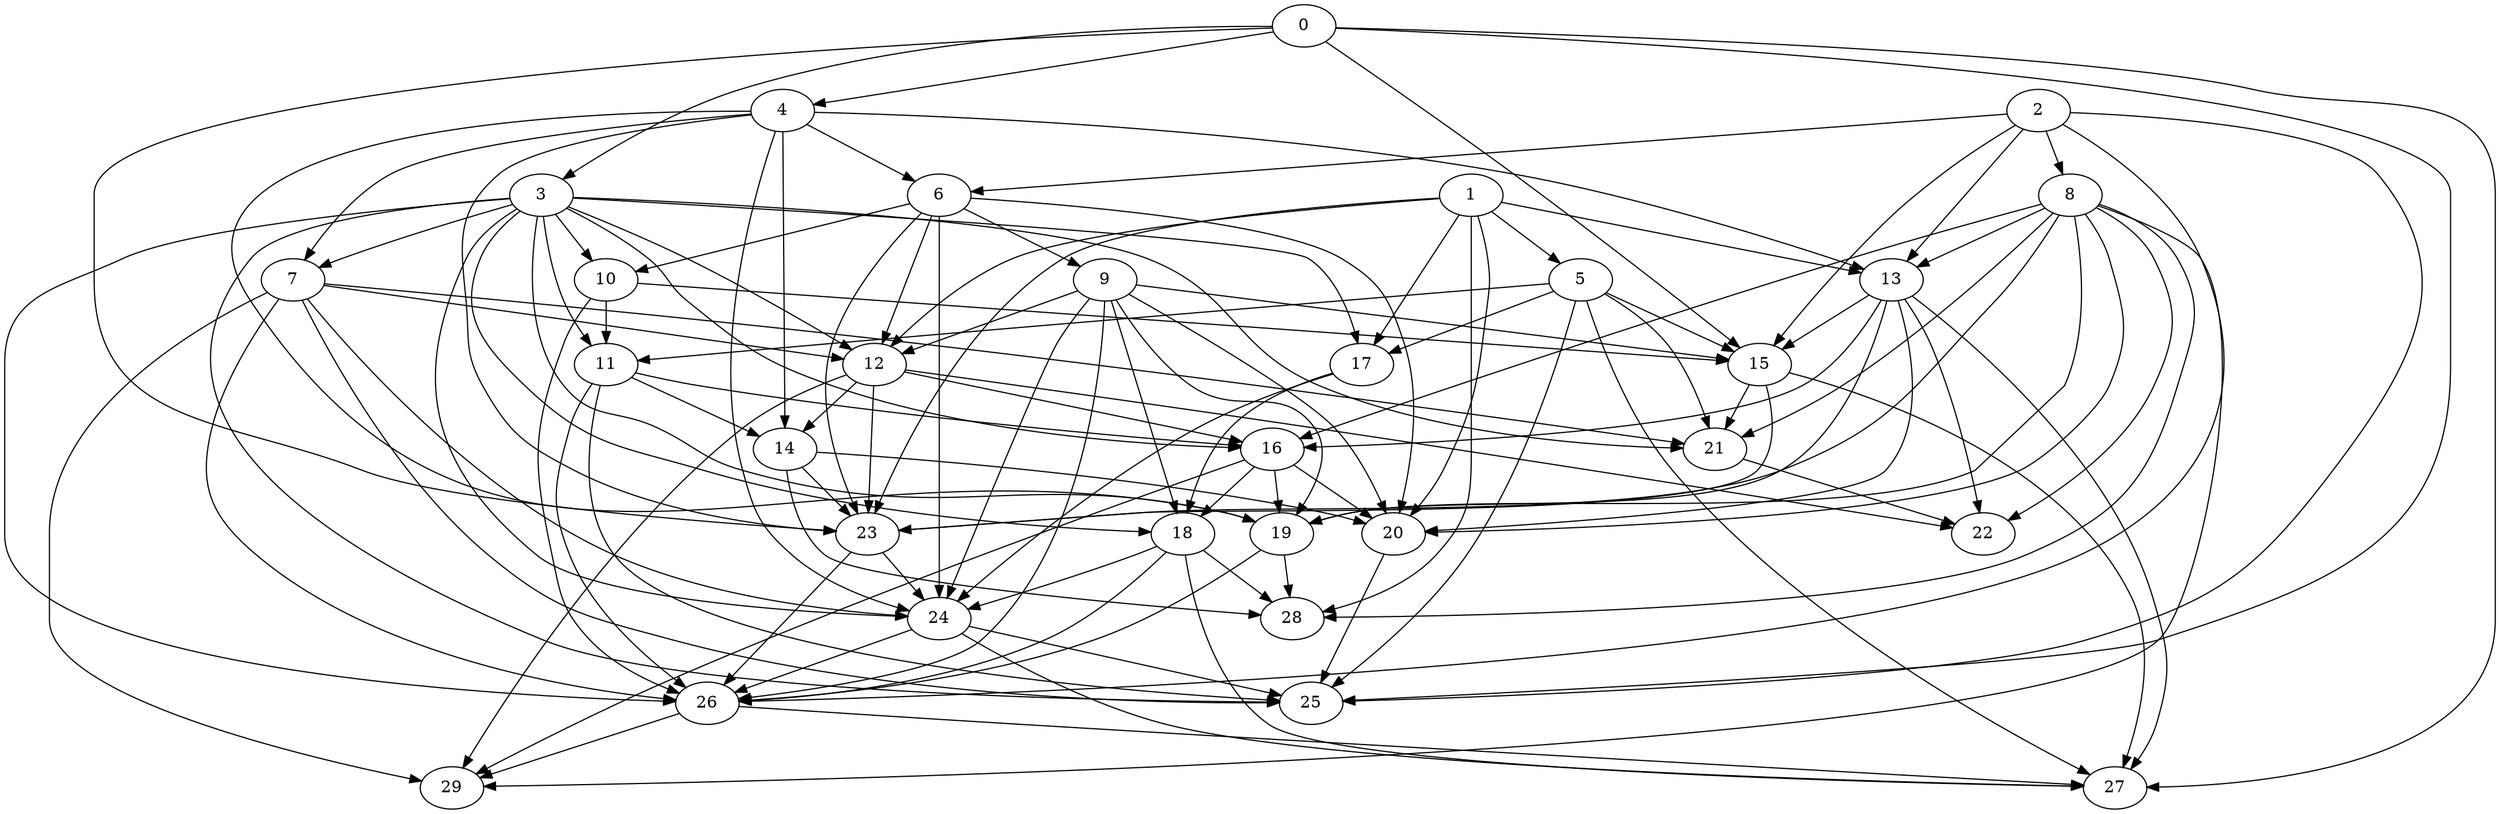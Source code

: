 digraph "Random_Nodes_30_Density_3.90_CCR_0.10_WeightType_Random" {
	graph ["Duplicate states"=0,
		GraphType=Random,
		"Max states in OPEN"=0,
		Modes="120000ms; topo-ordered tasks, ; Pruning: task equivalence, fixed order ready list, ; F-value: ; Optimisation: best schedule length (\
SL) optimisation on equal, ",
		NumberOfTasks=30,
		"Pruned using list schedule length"=37226478,
		"States removed from OPEN"=0,
		TargetSystem="Homogeneous-2",
		"Time to schedule (ms)"=31798,
		"Total idle time"=0,
		"Total schedule length"=3540,
		"Total sequential time"=7041,
		"Total states created"=82284995
	];
	0	["Finish time"=175,
		Processor=0,
		"Start time"=0,
		Weight=175];
	4	["Finish time"=438,
		Processor=1,
		"Start time"=219,
		Weight=219];
	0 -> 4	[Weight=9];
	3	["Finish time"=394,
		Processor=0,
		"Start time"=175,
		Weight=219];
	0 -> 3	[Weight=3];
	15	["Finish time"=2142,
		Processor=0,
		"Start time"=1967,
		Weight=175];
	0 -> 15	[Weight=7];
	23	["Finish time"=2317,
		Processor=0,
		"Start time"=2142,
		Weight=175];
	0 -> 23	[Weight=2];
	27	["Finish time"=3540,
		Processor=0,
		"Start time"=3103,
		Weight=437];
	0 -> 27	[Weight=5];
	25	["Finish time"=3501,
		Processor=1,
		"Start time"=3326,
		Weight=175];
	0 -> 25	[Weight=7];
	2	["Finish time"=700,
		Processor=0,
		"Start time"=394,
		Weight=306];
	8	["Finish time"=1707,
		Processor=1,
		"Start time"=1313,
		Weight=394];
	2 -> 8	[Weight=4];
	6	["Finish time"=787,
		Processor=0,
		"Start time"=700,
		Weight=87];
	2 -> 6	[Weight=9];
	13	["Finish time"=1926,
		Processor=1,
		"Start time"=1707,
		Weight=219];
	2 -> 13	[Weight=3];
	2 -> 15	[Weight=7];
	26	["Finish time"=3016,
		Processor=0,
		"Start time"=2929,
		Weight=87];
	2 -> 26	[Weight=4];
	2 -> 25	[Weight=8];
	4 -> 6	[Weight=9];
	7	["Finish time"=613,
		Processor=1,
		"Start time"=438,
		Weight=175];
	4 -> 7	[Weight=3];
	4 -> 13	[Weight=8];
	14	["Finish time"=1967,
		Processor=0,
		"Start time"=1836,
		Weight=131];
	4 -> 14	[Weight=7];
	4 -> 23	[Weight=7];
	24	["Finish time"=2757,
		Processor=1,
		"Start time"=2407,
		Weight=350];
	4 -> 24	[Weight=5];
	19	["Finish time"=2667,
		Processor=0,
		"Start time"=2492,
		Weight=175];
	4 -> 19	[Weight=9];
	1	["Finish time"=219,
		Processor=1,
		"Start time"=0,
		Weight=219];
	5	["Finish time"=963,
		Processor=1,
		"Start time"=613,
		Weight=350];
	1 -> 5	[Weight=9];
	1 -> 13	[Weight=8];
	17	["Finish time"=1661,
		Processor=0,
		"Start time"=1224,
		Weight=437];
	1 -> 17	[Weight=4];
	12	["Finish time"=1836,
		Processor=0,
		"Start time"=1661,
		Weight=175];
	1 -> 12	[Weight=2];
	1 -> 23	[Weight=4];
	20	["Finish time"=3326,
		Processor=1,
		"Start time"=3107,
		Weight=219];
	1 -> 20	[Weight=10];
	28	["Finish time"=2929,
		Processor=0,
		"Start time"=2667,
		Weight=262];
	1 -> 28	[Weight=4];
	10	["Finish time"=1049,
		Processor=0,
		"Start time"=787,
		Weight=262];
	3 -> 10	[Weight=8];
	3 -> 7	[Weight=2];
	3 -> 17	[Weight=9];
	3 -> 12	[Weight=8];
	11	["Finish time"=1224,
		Processor=0,
		"Start time"=1049,
		Weight=175];
	3 -> 11	[Weight=3];
	16	["Finish time"=2145,
		Processor=1,
		"Start time"=1926,
		Weight=219];
	3 -> 16	[Weight=5];
	18	["Finish time"=2407,
		Processor=1,
		"Start time"=2145,
		Weight=262];
	3 -> 18	[Weight=3];
	3 -> 24	[Weight=9];
	3 -> 19	[Weight=5];
	3 -> 26	[Weight=2];
	21	["Finish time"=2492,
		Processor=0,
		"Start time"=2317,
		Weight=175];
	3 -> 21	[Weight=4];
	3 -> 25	[Weight=5];
	8 -> 13	[Weight=9];
	8 -> 16	[Weight=6];
	8 -> 23	[Weight=3];
	8 -> 19	[Weight=9];
	8 -> 21	[Weight=9];
	8 -> 20	[Weight=2];
	22	["Finish time"=3107,
		Processor=1,
		"Start time"=2757,
		Weight=350];
	8 -> 22	[Weight=9];
	8 -> 28	[Weight=6];
	29	["Finish time"=3103,
		Processor=0,
		"Start time"=3016,
		Weight=87];
	8 -> 29	[Weight=4];
	9	["Finish time"=1313,
		Processor=1,
		"Start time"=963,
		Weight=350];
	6 -> 9	[Weight=9];
	6 -> 10	[Weight=8];
	6 -> 12	[Weight=10];
	6 -> 23	[Weight=2];
	6 -> 24	[Weight=9];
	6 -> 20	[Weight=3];
	5 -> 17	[Weight=3];
	5 -> 11	[Weight=9];
	5 -> 15	[Weight=4];
	5 -> 21	[Weight=5];
	5 -> 27	[Weight=10];
	5 -> 25	[Weight=10];
	9 -> 12	[Weight=5];
	9 -> 15	[Weight=9];
	9 -> 18	[Weight=5];
	9 -> 24	[Weight=9];
	9 -> 19	[Weight=10];
	9 -> 26	[Weight=6];
	9 -> 20	[Weight=8];
	10 -> 11	[Weight=6];
	10 -> 15	[Weight=9];
	10 -> 26	[Weight=9];
	7 -> 12	[Weight=3];
	7 -> 24	[Weight=9];
	7 -> 26	[Weight=3];
	7 -> 21	[Weight=7];
	7 -> 25	[Weight=3];
	7 -> 29	[Weight=3];
	13 -> 16	[Weight=9];
	13 -> 15	[Weight=5];
	13 -> 19	[Weight=10];
	13 -> 27	[Weight=2];
	13 -> 20	[Weight=4];
	13 -> 22	[Weight=9];
	17 -> 18	[Weight=10];
	17 -> 24	[Weight=5];
	12 -> 16	[Weight=4];
	12 -> 14	[Weight=7];
	12 -> 23	[Weight=5];
	12 -> 22	[Weight=7];
	12 -> 29	[Weight=4];
	11 -> 16	[Weight=2];
	11 -> 14	[Weight=6];
	11 -> 26	[Weight=3];
	11 -> 25	[Weight=3];
	16 -> 18	[Weight=8];
	16 -> 19	[Weight=8];
	16 -> 20	[Weight=9];
	16 -> 29	[Weight=3];
	15 -> 23	[Weight=8];
	15 -> 21	[Weight=3];
	15 -> 27	[Weight=4];
	14 -> 23	[Weight=7];
	14 -> 20	[Weight=4];
	14 -> 28	[Weight=9];
	18 -> 24	[Weight=7];
	18 -> 26	[Weight=8];
	18 -> 27	[Weight=8];
	18 -> 28	[Weight=3];
	23 -> 24	[Weight=5];
	23 -> 26	[Weight=5];
	24 -> 26	[Weight=2];
	24 -> 27	[Weight=6];
	24 -> 25	[Weight=2];
	19 -> 26	[Weight=4];
	19 -> 28	[Weight=8];
	26 -> 27	[Weight=7];
	26 -> 29	[Weight=9];
	21 -> 22	[Weight=3];
	20 -> 25	[Weight=6];
}
